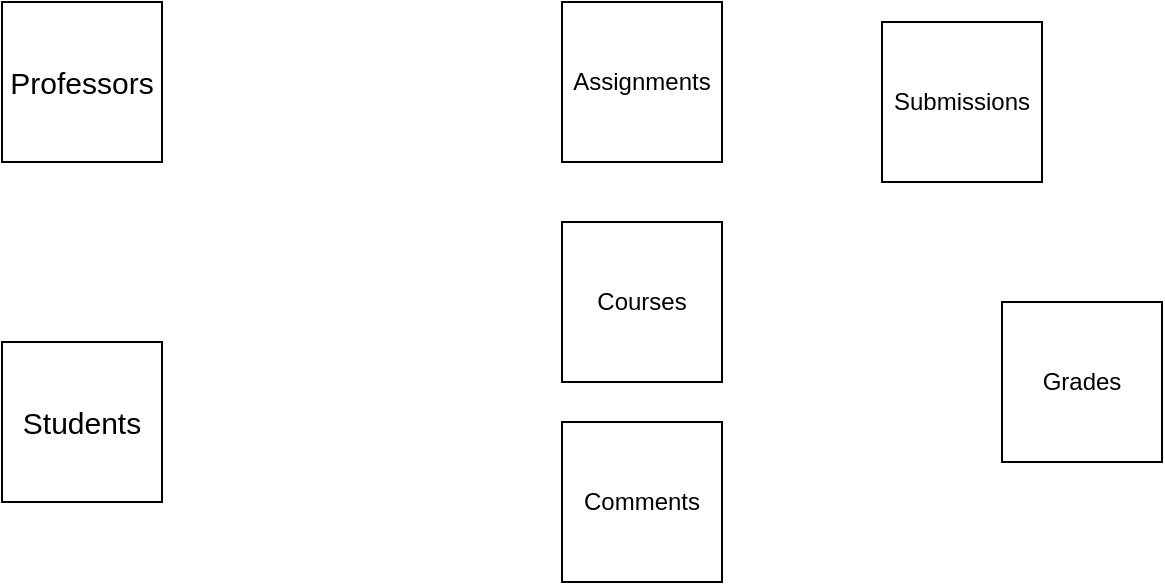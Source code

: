 <mxfile version="15.2.1" type="github">
  <diagram id="EIM3uXfCmeFzMPAqTTLa" name="Page-1">
    <mxGraphModel dx="868" dy="482" grid="1" gridSize="10" guides="1" tooltips="1" connect="1" arrows="1" fold="1" page="1" pageScale="1" pageWidth="850" pageHeight="1100" math="0" shadow="0">
      <root>
        <mxCell id="0" />
        <mxCell id="1" parent="0" />
        <mxCell id="KlmzPWXP6-jSVdmwBLBr-1" value="&lt;font style=&quot;font-size: 15px&quot;&gt;Professors&lt;/font&gt;" style="whiteSpace=wrap;html=1;aspect=fixed;" vertex="1" parent="1">
          <mxGeometry x="100" y="100" width="80" height="80" as="geometry" />
        </mxCell>
        <mxCell id="KlmzPWXP6-jSVdmwBLBr-3" value="&lt;font style=&quot;font-size: 15px&quot;&gt;Students&lt;/font&gt;" style="whiteSpace=wrap;html=1;aspect=fixed;" vertex="1" parent="1">
          <mxGeometry x="100" y="270" width="80" height="80" as="geometry" />
        </mxCell>
        <mxCell id="KlmzPWXP6-jSVdmwBLBr-4" value="Courses" style="whiteSpace=wrap;html=1;aspect=fixed;" vertex="1" parent="1">
          <mxGeometry x="380" y="210" width="80" height="80" as="geometry" />
        </mxCell>
        <mxCell id="KlmzPWXP6-jSVdmwBLBr-5" value="Assignments" style="whiteSpace=wrap;html=1;aspect=fixed;" vertex="1" parent="1">
          <mxGeometry x="380" y="100" width="80" height="80" as="geometry" />
        </mxCell>
        <mxCell id="KlmzPWXP6-jSVdmwBLBr-6" value="Grades" style="whiteSpace=wrap;html=1;aspect=fixed;" vertex="1" parent="1">
          <mxGeometry x="600" y="250" width="80" height="80" as="geometry" />
        </mxCell>
        <mxCell id="KlmzPWXP6-jSVdmwBLBr-7" value="Submissions" style="whiteSpace=wrap;html=1;aspect=fixed;" vertex="1" parent="1">
          <mxGeometry x="540" y="110" width="80" height="80" as="geometry" />
        </mxCell>
        <mxCell id="KlmzPWXP6-jSVdmwBLBr-8" value="Comments" style="whiteSpace=wrap;html=1;aspect=fixed;" vertex="1" parent="1">
          <mxGeometry x="380" y="310" width="80" height="80" as="geometry" />
        </mxCell>
      </root>
    </mxGraphModel>
  </diagram>
</mxfile>
